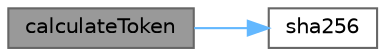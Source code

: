 digraph "calculateToken"
{
 // INTERACTIVE_SVG=YES
 // LATEX_PDF_SIZE
  bgcolor="transparent";
  edge [fontname=Helvetica,fontsize=10,labelfontname=Helvetica,labelfontsize=10];
  node [fontname=Helvetica,fontsize=10,shape=box,height=0.2,width=0.4];
  rankdir="LR";
  Node1 [id="Node000001",label="calculateToken",height=0.2,width=0.4,color="gray40", fillcolor="grey60", style="filled", fontcolor="black",tooltip=" "];
  Node1 -> Node2 [id="edge2_Node000001_Node000002",color="steelblue1",style="solid",tooltip=" "];
  Node2 [id="Node000002",label="sha256",height=0.2,width=0.4,color="grey40", fillcolor="white", style="filled",URL="$d9/d01/a00227_aaa767b226161720146172237fa7f8d58.html#aaa767b226161720146172237fa7f8d58",tooltip=" "];
}
